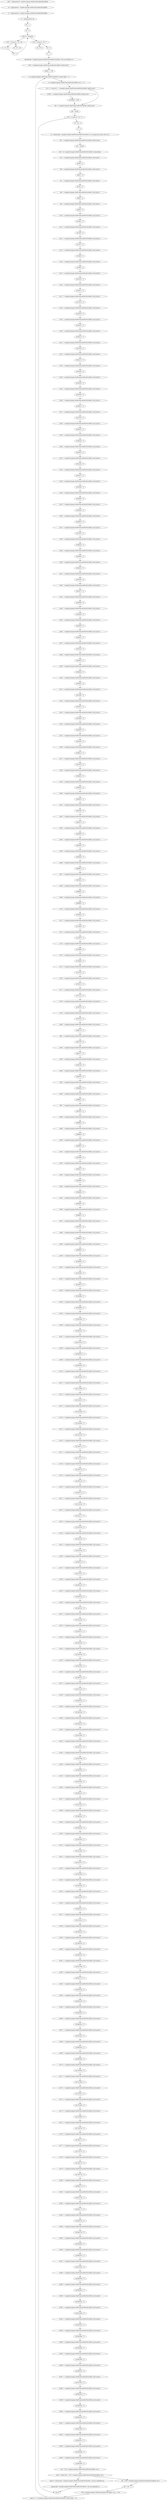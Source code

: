 digraph "unitGraph" {
    "r205 := @parameter0: compiler.loopopts.BadPredicateAfterPartialPeel"
    "r4 := @parameter1: compiler.loopopts.BadPredicateAfterPartialPeel"
    "r1 := @parameter2: compiler.loopopts.BadPredicateAfterPartialPeel"
    "i1 := @parameter3: int"
    "b0 = 1"
    "i6 = 0"
    "goto [?= (branch)]"
    "i6 = i6 + b0"
    "if i6 < 10 goto i6 = i6 + b0"
    "i7 = i6 / 10"
    "i8 = 2"
    "i8 = i8 * 2"
    "if i8 < 4 goto i8 = i8 * 2"
    "i9 = 0"
    "z1 = 1"
    "staticinvoke <compiler.loopopts.BadPredicateAfterPartialPeel: void not_inlined1()>()"
    "$r0 = <compiler.loopopts.BadPredicateAfterPartialPeel: float[] array>"
    "$r0[0] = -1.0F"
    "r1.<compiler.loopopts.BadPredicateAfterPartialPeel: boolean flag> = 0"
    "r1.<compiler.loopopts.BadPredicateAfterPartialPeel: int j> = 0"
    "if z1 == 0 goto $r2 = <compiler.loopopts.BadPredicateAfterPartialPeel: float[] array>"
    "$r206 = <compiler.loopopts.BadPredicateAfterPartialPeel: float[] array>"
    "$r206[i9] = 0.0F"
    "$r2 = <compiler.loopopts.BadPredicateAfterPartialPeel: float[] array>"
    "$f0 = $r2[0]"
    "if i9 < 10 goto i9 = i9 + i7"
    "return"
    "i9 = i9 + i7"
    "z1 = 0"
    "i2 = staticinvoke <compiler.loopopts.BadPredicateAfterPartialPeel: int m_helper(int,int,int)>(i9, i8, i1)"
    "$r3 = <compiler.loopopts.BadPredicateAfterPartialPeel: float[] array>"
    "$f1 = $r3[i2]"
    "$z0 = r4.<compiler.loopopts.BadPredicateAfterPartialPeel: boolean flag>"
    "$r5 = <compiler.loopopts.BadPredicateAfterPartialPeel: int[] array2>"
    "$r5[0] = 0"
    "$r6 = <compiler.loopopts.BadPredicateAfterPartialPeel: int[] array2>"
    "$r6[1] = 0"
    "$r7 = <compiler.loopopts.BadPredicateAfterPartialPeel: int[] array2>"
    "$r7[2] = 0"
    "$r8 = <compiler.loopopts.BadPredicateAfterPartialPeel: int[] array2>"
    "$r8[3] = 0"
    "$r9 = <compiler.loopopts.BadPredicateAfterPartialPeel: int[] array2>"
    "$r9[4] = 0"
    "$r10 = <compiler.loopopts.BadPredicateAfterPartialPeel: int[] array2>"
    "$r10[5] = 0"
    "$r11 = <compiler.loopopts.BadPredicateAfterPartialPeel: int[] array2>"
    "$r11[6] = 0"
    "$r12 = <compiler.loopopts.BadPredicateAfterPartialPeel: int[] array2>"
    "$r12[7] = 0"
    "$r13 = <compiler.loopopts.BadPredicateAfterPartialPeel: int[] array2>"
    "$r13[8] = 0"
    "$r14 = <compiler.loopopts.BadPredicateAfterPartialPeel: int[] array2>"
    "$r14[9] = 0"
    "$r15 = <compiler.loopopts.BadPredicateAfterPartialPeel: int[] array2>"
    "$r15[10] = 0"
    "$r16 = <compiler.loopopts.BadPredicateAfterPartialPeel: int[] array2>"
    "$r16[11] = 0"
    "$r17 = <compiler.loopopts.BadPredicateAfterPartialPeel: int[] array2>"
    "$r17[12] = 0"
    "$r18 = <compiler.loopopts.BadPredicateAfterPartialPeel: int[] array2>"
    "$r18[13] = 0"
    "$r19 = <compiler.loopopts.BadPredicateAfterPartialPeel: int[] array2>"
    "$r19[14] = 0"
    "$r20 = <compiler.loopopts.BadPredicateAfterPartialPeel: int[] array2>"
    "$r20[15] = 0"
    "$r21 = <compiler.loopopts.BadPredicateAfterPartialPeel: int[] array2>"
    "$r21[16] = 0"
    "$r22 = <compiler.loopopts.BadPredicateAfterPartialPeel: int[] array2>"
    "$r22[17] = 0"
    "$r23 = <compiler.loopopts.BadPredicateAfterPartialPeel: int[] array2>"
    "$r23[18] = 0"
    "$r24 = <compiler.loopopts.BadPredicateAfterPartialPeel: int[] array2>"
    "$r24[19] = 0"
    "$r25 = <compiler.loopopts.BadPredicateAfterPartialPeel: int[] array2>"
    "$r25[20] = 0"
    "$r26 = <compiler.loopopts.BadPredicateAfterPartialPeel: int[] array2>"
    "$r26[21] = 0"
    "$r27 = <compiler.loopopts.BadPredicateAfterPartialPeel: int[] array2>"
    "$r27[22] = 0"
    "$r28 = <compiler.loopopts.BadPredicateAfterPartialPeel: int[] array2>"
    "$r28[23] = 0"
    "$r29 = <compiler.loopopts.BadPredicateAfterPartialPeel: int[] array2>"
    "$r29[24] = 0"
    "$r30 = <compiler.loopopts.BadPredicateAfterPartialPeel: int[] array2>"
    "$r30[25] = 0"
    "$r31 = <compiler.loopopts.BadPredicateAfterPartialPeel: int[] array2>"
    "$r31[26] = 0"
    "$r32 = <compiler.loopopts.BadPredicateAfterPartialPeel: int[] array2>"
    "$r32[27] = 0"
    "$r33 = <compiler.loopopts.BadPredicateAfterPartialPeel: int[] array2>"
    "$r33[28] = 0"
    "$r34 = <compiler.loopopts.BadPredicateAfterPartialPeel: int[] array2>"
    "$r34[29] = 0"
    "$r35 = <compiler.loopopts.BadPredicateAfterPartialPeel: int[] array2>"
    "$r35[30] = 0"
    "$r36 = <compiler.loopopts.BadPredicateAfterPartialPeel: int[] array2>"
    "$r36[31] = 0"
    "$r37 = <compiler.loopopts.BadPredicateAfterPartialPeel: int[] array2>"
    "$r37[32] = 0"
    "$r38 = <compiler.loopopts.BadPredicateAfterPartialPeel: int[] array2>"
    "$r38[33] = 0"
    "$r39 = <compiler.loopopts.BadPredicateAfterPartialPeel: int[] array2>"
    "$r39[34] = 0"
    "$r40 = <compiler.loopopts.BadPredicateAfterPartialPeel: int[] array2>"
    "$r40[35] = 0"
    "$r41 = <compiler.loopopts.BadPredicateAfterPartialPeel: int[] array2>"
    "$r41[36] = 0"
    "$r42 = <compiler.loopopts.BadPredicateAfterPartialPeel: int[] array2>"
    "$r42[37] = 0"
    "$r43 = <compiler.loopopts.BadPredicateAfterPartialPeel: int[] array2>"
    "$r43[38] = 0"
    "$r44 = <compiler.loopopts.BadPredicateAfterPartialPeel: int[] array2>"
    "$r44[39] = 0"
    "$r45 = <compiler.loopopts.BadPredicateAfterPartialPeel: int[] array2>"
    "$r45[40] = 0"
    "$r46 = <compiler.loopopts.BadPredicateAfterPartialPeel: int[] array2>"
    "$r46[41] = 0"
    "$r47 = <compiler.loopopts.BadPredicateAfterPartialPeel: int[] array2>"
    "$r47[42] = 0"
    "$r48 = <compiler.loopopts.BadPredicateAfterPartialPeel: int[] array2>"
    "$r48[43] = 0"
    "$r49 = <compiler.loopopts.BadPredicateAfterPartialPeel: int[] array2>"
    "$r49[44] = 0"
    "$r50 = <compiler.loopopts.BadPredicateAfterPartialPeel: int[] array2>"
    "$r50[45] = 0"
    "$r51 = <compiler.loopopts.BadPredicateAfterPartialPeel: int[] array2>"
    "$r51[46] = 0"
    "$r52 = <compiler.loopopts.BadPredicateAfterPartialPeel: int[] array2>"
    "$r52[47] = 0"
    "$r53 = <compiler.loopopts.BadPredicateAfterPartialPeel: int[] array2>"
    "$r53[48] = 0"
    "$r54 = <compiler.loopopts.BadPredicateAfterPartialPeel: int[] array2>"
    "$r54[49] = 0"
    "$r55 = <compiler.loopopts.BadPredicateAfterPartialPeel: int[] array2>"
    "$r55[50] = 0"
    "$r56 = <compiler.loopopts.BadPredicateAfterPartialPeel: int[] array2>"
    "$r56[51] = 0"
    "$r57 = <compiler.loopopts.BadPredicateAfterPartialPeel: int[] array2>"
    "$r57[52] = 0"
    "$r58 = <compiler.loopopts.BadPredicateAfterPartialPeel: int[] array2>"
    "$r58[53] = 0"
    "$r59 = <compiler.loopopts.BadPredicateAfterPartialPeel: int[] array2>"
    "$r59[54] = 0"
    "$r60 = <compiler.loopopts.BadPredicateAfterPartialPeel: int[] array2>"
    "$r60[55] = 0"
    "$r61 = <compiler.loopopts.BadPredicateAfterPartialPeel: int[] array2>"
    "$r61[56] = 0"
    "$r62 = <compiler.loopopts.BadPredicateAfterPartialPeel: int[] array2>"
    "$r62[57] = 0"
    "$r63 = <compiler.loopopts.BadPredicateAfterPartialPeel: int[] array2>"
    "$r63[58] = 0"
    "$r64 = <compiler.loopopts.BadPredicateAfterPartialPeel: int[] array2>"
    "$r64[59] = 0"
    "$r65 = <compiler.loopopts.BadPredicateAfterPartialPeel: int[] array2>"
    "$r65[60] = 0"
    "$r66 = <compiler.loopopts.BadPredicateAfterPartialPeel: int[] array2>"
    "$r66[61] = 0"
    "$r67 = <compiler.loopopts.BadPredicateAfterPartialPeel: int[] array2>"
    "$r67[62] = 0"
    "$r68 = <compiler.loopopts.BadPredicateAfterPartialPeel: int[] array2>"
    "$r68[63] = 0"
    "$r69 = <compiler.loopopts.BadPredicateAfterPartialPeel: int[] array2>"
    "$r69[64] = 0"
    "$r70 = <compiler.loopopts.BadPredicateAfterPartialPeel: int[] array2>"
    "$r70[65] = 0"
    "$r71 = <compiler.loopopts.BadPredicateAfterPartialPeel: int[] array2>"
    "$r71[66] = 0"
    "$r72 = <compiler.loopopts.BadPredicateAfterPartialPeel: int[] array2>"
    "$r72[67] = 0"
    "$r73 = <compiler.loopopts.BadPredicateAfterPartialPeel: int[] array2>"
    "$r73[68] = 0"
    "$r74 = <compiler.loopopts.BadPredicateAfterPartialPeel: int[] array2>"
    "$r74[69] = 0"
    "$r75 = <compiler.loopopts.BadPredicateAfterPartialPeel: int[] array2>"
    "$r75[70] = 0"
    "$r76 = <compiler.loopopts.BadPredicateAfterPartialPeel: int[] array2>"
    "$r76[71] = 0"
    "$r77 = <compiler.loopopts.BadPredicateAfterPartialPeel: int[] array2>"
    "$r77[72] = 0"
    "$r78 = <compiler.loopopts.BadPredicateAfterPartialPeel: int[] array2>"
    "$r78[73] = 0"
    "$r79 = <compiler.loopopts.BadPredicateAfterPartialPeel: int[] array2>"
    "$r79[74] = 0"
    "$r80 = <compiler.loopopts.BadPredicateAfterPartialPeel: int[] array2>"
    "$r80[75] = 0"
    "$r81 = <compiler.loopopts.BadPredicateAfterPartialPeel: int[] array2>"
    "$r81[76] = 0"
    "$r82 = <compiler.loopopts.BadPredicateAfterPartialPeel: int[] array2>"
    "$r82[77] = 0"
    "$r83 = <compiler.loopopts.BadPredicateAfterPartialPeel: int[] array2>"
    "$r83[78] = 0"
    "$r84 = <compiler.loopopts.BadPredicateAfterPartialPeel: int[] array2>"
    "$r84[79] = 0"
    "$r85 = <compiler.loopopts.BadPredicateAfterPartialPeel: int[] array2>"
    "$r85[80] = 0"
    "$r86 = <compiler.loopopts.BadPredicateAfterPartialPeel: int[] array2>"
    "$r86[81] = 0"
    "$r87 = <compiler.loopopts.BadPredicateAfterPartialPeel: int[] array2>"
    "$r87[82] = 0"
    "$r88 = <compiler.loopopts.BadPredicateAfterPartialPeel: int[] array2>"
    "$r88[83] = 0"
    "$r89 = <compiler.loopopts.BadPredicateAfterPartialPeel: int[] array2>"
    "$r89[84] = 0"
    "$r90 = <compiler.loopopts.BadPredicateAfterPartialPeel: int[] array2>"
    "$r90[85] = 0"
    "$r91 = <compiler.loopopts.BadPredicateAfterPartialPeel: int[] array2>"
    "$r91[86] = 0"
    "$r92 = <compiler.loopopts.BadPredicateAfterPartialPeel: int[] array2>"
    "$r92[87] = 0"
    "$r93 = <compiler.loopopts.BadPredicateAfterPartialPeel: int[] array2>"
    "$r93[88] = 0"
    "$r94 = <compiler.loopopts.BadPredicateAfterPartialPeel: int[] array2>"
    "$r94[89] = 0"
    "$r95 = <compiler.loopopts.BadPredicateAfterPartialPeel: int[] array2>"
    "$r95[90] = 0"
    "$r96 = <compiler.loopopts.BadPredicateAfterPartialPeel: int[] array2>"
    "$r96[91] = 0"
    "$r97 = <compiler.loopopts.BadPredicateAfterPartialPeel: int[] array2>"
    "$r97[92] = 0"
    "$r98 = <compiler.loopopts.BadPredicateAfterPartialPeel: int[] array2>"
    "$r98[93] = 0"
    "$r99 = <compiler.loopopts.BadPredicateAfterPartialPeel: int[] array2>"
    "$r99[94] = 0"
    "$r100 = <compiler.loopopts.BadPredicateAfterPartialPeel: int[] array2>"
    "$r100[95] = 0"
    "$r101 = <compiler.loopopts.BadPredicateAfterPartialPeel: int[] array2>"
    "$r101[96] = 0"
    "$r102 = <compiler.loopopts.BadPredicateAfterPartialPeel: int[] array2>"
    "$r102[97] = 0"
    "$r103 = <compiler.loopopts.BadPredicateAfterPartialPeel: int[] array2>"
    "$r103[98] = 0"
    "$r104 = <compiler.loopopts.BadPredicateAfterPartialPeel: int[] array2>"
    "$r104[99] = 0"
    "$r105 = <compiler.loopopts.BadPredicateAfterPartialPeel: int[] array2>"
    "$r105[100] = 0"
    "$r106 = <compiler.loopopts.BadPredicateAfterPartialPeel: int[] array2>"
    "$r106[101] = 0"
    "$r107 = <compiler.loopopts.BadPredicateAfterPartialPeel: int[] array2>"
    "$r107[102] = 0"
    "$r108 = <compiler.loopopts.BadPredicateAfterPartialPeel: int[] array2>"
    "$r108[103] = 0"
    "$r109 = <compiler.loopopts.BadPredicateAfterPartialPeel: int[] array2>"
    "$r109[104] = 0"
    "$r110 = <compiler.loopopts.BadPredicateAfterPartialPeel: int[] array2>"
    "$r110[105] = 0"
    "$r111 = <compiler.loopopts.BadPredicateAfterPartialPeel: int[] array2>"
    "$r111[106] = 0"
    "$r112 = <compiler.loopopts.BadPredicateAfterPartialPeel: int[] array2>"
    "$r112[107] = 0"
    "$r113 = <compiler.loopopts.BadPredicateAfterPartialPeel: int[] array2>"
    "$r113[108] = 0"
    "$r114 = <compiler.loopopts.BadPredicateAfterPartialPeel: int[] array2>"
    "$r114[109] = 0"
    "$r115 = <compiler.loopopts.BadPredicateAfterPartialPeel: int[] array2>"
    "$r115[110] = 0"
    "$r116 = <compiler.loopopts.BadPredicateAfterPartialPeel: int[] array2>"
    "$r116[111] = 0"
    "$r117 = <compiler.loopopts.BadPredicateAfterPartialPeel: int[] array2>"
    "$r117[112] = 0"
    "$r118 = <compiler.loopopts.BadPredicateAfterPartialPeel: int[] array2>"
    "$r118[113] = 0"
    "$r119 = <compiler.loopopts.BadPredicateAfterPartialPeel: int[] array2>"
    "$r119[114] = 0"
    "$r120 = <compiler.loopopts.BadPredicateAfterPartialPeel: int[] array2>"
    "$r120[115] = 0"
    "$r121 = <compiler.loopopts.BadPredicateAfterPartialPeel: int[] array2>"
    "$r121[116] = 0"
    "$r122 = <compiler.loopopts.BadPredicateAfterPartialPeel: int[] array2>"
    "$r122[117] = 0"
    "$r123 = <compiler.loopopts.BadPredicateAfterPartialPeel: int[] array2>"
    "$r123[118] = 0"
    "$r124 = <compiler.loopopts.BadPredicateAfterPartialPeel: int[] array2>"
    "$r124[119] = 0"
    "$r125 = <compiler.loopopts.BadPredicateAfterPartialPeel: int[] array2>"
    "$r125[120] = 0"
    "$r126 = <compiler.loopopts.BadPredicateAfterPartialPeel: int[] array2>"
    "$r126[121] = 0"
    "$r127 = <compiler.loopopts.BadPredicateAfterPartialPeel: int[] array2>"
    "$r127[122] = 0"
    "$r128 = <compiler.loopopts.BadPredicateAfterPartialPeel: int[] array2>"
    "$r128[123] = 0"
    "$r129 = <compiler.loopopts.BadPredicateAfterPartialPeel: int[] array2>"
    "$r129[124] = 0"
    "$r130 = <compiler.loopopts.BadPredicateAfterPartialPeel: int[] array2>"
    "$r130[125] = 0"
    "$r131 = <compiler.loopopts.BadPredicateAfterPartialPeel: int[] array2>"
    "$r131[126] = 0"
    "$r132 = <compiler.loopopts.BadPredicateAfterPartialPeel: int[] array2>"
    "$r132[127] = 0"
    "$r133 = <compiler.loopopts.BadPredicateAfterPartialPeel: int[] array2>"
    "$r133[128] = 0"
    "$r134 = <compiler.loopopts.BadPredicateAfterPartialPeel: int[] array2>"
    "$r134[129] = 0"
    "$r135 = <compiler.loopopts.BadPredicateAfterPartialPeel: int[] array2>"
    "$r135[130] = 0"
    "$r136 = <compiler.loopopts.BadPredicateAfterPartialPeel: int[] array2>"
    "$r136[131] = 0"
    "$r137 = <compiler.loopopts.BadPredicateAfterPartialPeel: int[] array2>"
    "$r137[132] = 0"
    "$r138 = <compiler.loopopts.BadPredicateAfterPartialPeel: int[] array2>"
    "$r138[133] = 0"
    "$r139 = <compiler.loopopts.BadPredicateAfterPartialPeel: int[] array2>"
    "$r139[134] = 0"
    "$r140 = <compiler.loopopts.BadPredicateAfterPartialPeel: int[] array2>"
    "$r140[135] = 0"
    "$r141 = <compiler.loopopts.BadPredicateAfterPartialPeel: int[] array2>"
    "$r141[136] = 0"
    "$r142 = <compiler.loopopts.BadPredicateAfterPartialPeel: int[] array2>"
    "$r142[137] = 0"
    "$r143 = <compiler.loopopts.BadPredicateAfterPartialPeel: int[] array2>"
    "$r143[138] = 0"
    "$r144 = <compiler.loopopts.BadPredicateAfterPartialPeel: int[] array2>"
    "$r144[139] = 0"
    "$r145 = <compiler.loopopts.BadPredicateAfterPartialPeel: int[] array2>"
    "$r145[140] = 0"
    "$r146 = <compiler.loopopts.BadPredicateAfterPartialPeel: int[] array2>"
    "$r146[141] = 0"
    "$r147 = <compiler.loopopts.BadPredicateAfterPartialPeel: int[] array2>"
    "$r147[142] = 0"
    "$r148 = <compiler.loopopts.BadPredicateAfterPartialPeel: int[] array2>"
    "$r148[143] = 0"
    "$r149 = <compiler.loopopts.BadPredicateAfterPartialPeel: int[] array2>"
    "$r149[144] = 0"
    "$r150 = <compiler.loopopts.BadPredicateAfterPartialPeel: int[] array2>"
    "$r150[145] = 0"
    "$r151 = <compiler.loopopts.BadPredicateAfterPartialPeel: int[] array2>"
    "$r151[146] = 0"
    "$r152 = <compiler.loopopts.BadPredicateAfterPartialPeel: int[] array2>"
    "$r152[147] = 0"
    "$r153 = <compiler.loopopts.BadPredicateAfterPartialPeel: int[] array2>"
    "$r153[148] = 0"
    "$r154 = <compiler.loopopts.BadPredicateAfterPartialPeel: int[] array2>"
    "$r154[149] = 0"
    "$r155 = <compiler.loopopts.BadPredicateAfterPartialPeel: int[] array2>"
    "$r155[150] = 0"
    "$r156 = <compiler.loopopts.BadPredicateAfterPartialPeel: int[] array2>"
    "$r156[151] = 0"
    "$r157 = <compiler.loopopts.BadPredicateAfterPartialPeel: int[] array2>"
    "$r157[152] = 0"
    "$r158 = <compiler.loopopts.BadPredicateAfterPartialPeel: int[] array2>"
    "$r158[153] = 0"
    "$r159 = <compiler.loopopts.BadPredicateAfterPartialPeel: int[] array2>"
    "$r159[154] = 0"
    "$r160 = <compiler.loopopts.BadPredicateAfterPartialPeel: int[] array2>"
    "$r160[155] = 0"
    "$r161 = <compiler.loopopts.BadPredicateAfterPartialPeel: int[] array2>"
    "$r161[156] = 0"
    "$r162 = <compiler.loopopts.BadPredicateAfterPartialPeel: int[] array2>"
    "$r162[157] = 0"
    "$r163 = <compiler.loopopts.BadPredicateAfterPartialPeel: int[] array2>"
    "$r163[158] = 0"
    "$r164 = <compiler.loopopts.BadPredicateAfterPartialPeel: int[] array2>"
    "$r164[159] = 0"
    "$r165 = <compiler.loopopts.BadPredicateAfterPartialPeel: int[] array2>"
    "$r165[160] = 0"
    "$r166 = <compiler.loopopts.BadPredicateAfterPartialPeel: int[] array2>"
    "$r166[161] = 0"
    "$r167 = <compiler.loopopts.BadPredicateAfterPartialPeel: int[] array2>"
    "$r167[162] = 0"
    "$r168 = <compiler.loopopts.BadPredicateAfterPartialPeel: int[] array2>"
    "$r168[163] = 0"
    "$r169 = <compiler.loopopts.BadPredicateAfterPartialPeel: int[] array2>"
    "$r169[164] = 0"
    "$r170 = <compiler.loopopts.BadPredicateAfterPartialPeel: int[] array2>"
    "$r170[165] = 0"
    "$r171 = <compiler.loopopts.BadPredicateAfterPartialPeel: int[] array2>"
    "$r171[166] = 0"
    "$r172 = <compiler.loopopts.BadPredicateAfterPartialPeel: int[] array2>"
    "$r172[167] = 0"
    "$r173 = <compiler.loopopts.BadPredicateAfterPartialPeel: int[] array2>"
    "$r173[168] = 0"
    "$r174 = <compiler.loopopts.BadPredicateAfterPartialPeel: int[] array2>"
    "$r174[169] = 0"
    "$r175 = <compiler.loopopts.BadPredicateAfterPartialPeel: int[] array2>"
    "$r175[170] = 0"
    "$r176 = <compiler.loopopts.BadPredicateAfterPartialPeel: int[] array2>"
    "$r176[171] = 0"
    "$r177 = <compiler.loopopts.BadPredicateAfterPartialPeel: int[] array2>"
    "$r177[172] = 0"
    "$r178 = <compiler.loopopts.BadPredicateAfterPartialPeel: int[] array2>"
    "$r178[173] = 0"
    "$r179 = <compiler.loopopts.BadPredicateAfterPartialPeel: int[] array2>"
    "$r179[174] = 0"
    "$r180 = <compiler.loopopts.BadPredicateAfterPartialPeel: int[] array2>"
    "$r180[175] = 0"
    "$r181 = <compiler.loopopts.BadPredicateAfterPartialPeel: int[] array2>"
    "$r181[176] = 0"
    "$r182 = <compiler.loopopts.BadPredicateAfterPartialPeel: int[] array2>"
    "$r182[177] = 0"
    "$r183 = <compiler.loopopts.BadPredicateAfterPartialPeel: int[] array2>"
    "$r183[178] = 0"
    "$r184 = <compiler.loopopts.BadPredicateAfterPartialPeel: int[] array2>"
    "$r184[179] = 0"
    "$r185 = <compiler.loopopts.BadPredicateAfterPartialPeel: int[] array2>"
    "$r185[180] = 0"
    "$r186 = <compiler.loopopts.BadPredicateAfterPartialPeel: int[] array2>"
    "$r186[181] = 0"
    "$r187 = <compiler.loopopts.BadPredicateAfterPartialPeel: int[] array2>"
    "$r187[182] = 0"
    "$r188 = <compiler.loopopts.BadPredicateAfterPartialPeel: int[] array2>"
    "$r188[183] = 0"
    "$r189 = <compiler.loopopts.BadPredicateAfterPartialPeel: int[] array2>"
    "$r189[184] = 0"
    "$r190 = <compiler.loopopts.BadPredicateAfterPartialPeel: int[] array2>"
    "$r190[185] = 0"
    "$r191 = <compiler.loopopts.BadPredicateAfterPartialPeel: int[] array2>"
    "$r191[186] = 0"
    "$r192 = <compiler.loopopts.BadPredicateAfterPartialPeel: int[] array2>"
    "$r192[187] = 0"
    "$r193 = <compiler.loopopts.BadPredicateAfterPartialPeel: int[] array2>"
    "$r193[188] = 0"
    "$r194 = <compiler.loopopts.BadPredicateAfterPartialPeel: int[] array2>"
    "$r194[189] = 0"
    "$r195 = <compiler.loopopts.BadPredicateAfterPartialPeel: int[] array2>"
    "$r195[190] = 0"
    "$r196 = <compiler.loopopts.BadPredicateAfterPartialPeel: int[] array2>"
    "$r196[191] = 0"
    "$r197 = <compiler.loopopts.BadPredicateAfterPartialPeel: int[] array2>"
    "$r197[192] = 0"
    "$r198 = <compiler.loopopts.BadPredicateAfterPartialPeel: int[] array2>"
    "$r198[193] = 0"
    "$r199 = <compiler.loopopts.BadPredicateAfterPartialPeel: int[] array2>"
    "$r199[194] = 0"
    "$r200 = <compiler.loopopts.BadPredicateAfterPartialPeel: int[] array2>"
    "$r200[195] = 0"
    "$r201 = <compiler.loopopts.BadPredicateAfterPartialPeel: int[] array2>"
    "$r201[196] = 0"
    "$r202 = <compiler.loopopts.BadPredicateAfterPartialPeel: int[] array2>"
    "$r202[197] = 0"
    "$r203 = <compiler.loopopts.BadPredicateAfterPartialPeel: int[] array2>"
    "$r203[198] = 0"
    "$r204 = <compiler.loopopts.BadPredicateAfterPartialPeel: int[] array2>"
    "$r204[199] = 0"
    "$i3 = r205.<compiler.loopopts.BadPredicateAfterPartialPeel: int j>"
    "if $i3 < 20 goto $i4 = r205.<compiler.loopopts.BadPredicateAfterPartialPeel: int j>"
    "goto [?= staticinvoke <compiler.loopopts.BadPredicateAfterPartialPeel: void not_inlined4()>()]"
    "$i4 = r205.<compiler.loopopts.BadPredicateAfterPartialPeel: int j>"
    "$i5 = $i4 + 1"
    "r205.<compiler.loopopts.BadPredicateAfterPartialPeel: int j> = $i5"
    "goto [?= r1.<compiler.loopopts.BadPredicateAfterPartialPeel: boolean flag> = 0]"
    "staticinvoke <compiler.loopopts.BadPredicateAfterPartialPeel: void not_inlined4()>()"
    "r205 := @parameter0: compiler.loopopts.BadPredicateAfterPartialPeel"->"r4 := @parameter1: compiler.loopopts.BadPredicateAfterPartialPeel";
    "r4 := @parameter1: compiler.loopopts.BadPredicateAfterPartialPeel"->"r1 := @parameter2: compiler.loopopts.BadPredicateAfterPartialPeel";
    "r1 := @parameter2: compiler.loopopts.BadPredicateAfterPartialPeel"->"i1 := @parameter3: int";
    "i1 := @parameter3: int"->"b0 = 1";
    "b0 = 1"->"i6 = 0";
    "i6 = 0"->"goto [?= (branch)]";
    "goto [?= (branch)]"->"if i6 < 10 goto i6 = i6 + b0";
    "i6 = i6 + b0"->"if i6 < 10 goto i6 = i6 + b0";
    "if i6 < 10 goto i6 = i6 + b0"->"i7 = i6 / 10";
    "if i6 < 10 goto i6 = i6 + b0"->"i6 = i6 + b0";
    "i7 = i6 / 10"->"i8 = 2";
    "i8 = 2"->"goto [?= (branch)]";
    "goto [?= (branch)]"->"if i8 < 4 goto i8 = i8 * 2";
    "i8 = i8 * 2"->"if i8 < 4 goto i8 = i8 * 2";
    "if i8 < 4 goto i8 = i8 * 2"->"i9 = 0";
    "if i8 < 4 goto i8 = i8 * 2"->"i8 = i8 * 2";
    "i9 = 0"->"z1 = 1";
    "z1 = 1"->"staticinvoke <compiler.loopopts.BadPredicateAfterPartialPeel: void not_inlined1()>()";
    "staticinvoke <compiler.loopopts.BadPredicateAfterPartialPeel: void not_inlined1()>()"->"$r0 = <compiler.loopopts.BadPredicateAfterPartialPeel: float[] array>";
    "$r0 = <compiler.loopopts.BadPredicateAfterPartialPeel: float[] array>"->"$r0[0] = -1.0F";
    "$r0[0] = -1.0F"->"r1.<compiler.loopopts.BadPredicateAfterPartialPeel: boolean flag> = 0";
    "r1.<compiler.loopopts.BadPredicateAfterPartialPeel: boolean flag> = 0"->"r1.<compiler.loopopts.BadPredicateAfterPartialPeel: int j> = 0";
    "r1.<compiler.loopopts.BadPredicateAfterPartialPeel: int j> = 0"->"if z1 == 0 goto $r2 = <compiler.loopopts.BadPredicateAfterPartialPeel: float[] array>";
    "if z1 == 0 goto $r2 = <compiler.loopopts.BadPredicateAfterPartialPeel: float[] array>"->"$r206 = <compiler.loopopts.BadPredicateAfterPartialPeel: float[] array>";
    "if z1 == 0 goto $r2 = <compiler.loopopts.BadPredicateAfterPartialPeel: float[] array>"->"$r2 = <compiler.loopopts.BadPredicateAfterPartialPeel: float[] array>";
    "$r206 = <compiler.loopopts.BadPredicateAfterPartialPeel: float[] array>"->"$r206[i9] = 0.0F";
    "$r206[i9] = 0.0F"->"$r2 = <compiler.loopopts.BadPredicateAfterPartialPeel: float[] array>";
    "$r2 = <compiler.loopopts.BadPredicateAfterPartialPeel: float[] array>"->"$f0 = $r2[0]";
    "$f0 = $r2[0]"->"if i9 < 10 goto i9 = i9 + i7";
    "if i9 < 10 goto i9 = i9 + i7"->"return";
    "if i9 < 10 goto i9 = i9 + i7"->"i9 = i9 + i7";
    "i9 = i9 + i7"->"z1 = 0";
    "z1 = 0"->"i2 = staticinvoke <compiler.loopopts.BadPredicateAfterPartialPeel: int m_helper(int,int,int)>(i9, i8, i1)";
    "i2 = staticinvoke <compiler.loopopts.BadPredicateAfterPartialPeel: int m_helper(int,int,int)>(i9, i8, i1)"->"$r3 = <compiler.loopopts.BadPredicateAfterPartialPeel: float[] array>";
    "$r3 = <compiler.loopopts.BadPredicateAfterPartialPeel: float[] array>"->"$f1 = $r3[i2]";
    "$f1 = $r3[i2]"->"$z0 = r4.<compiler.loopopts.BadPredicateAfterPartialPeel: boolean flag>";
    "$z0 = r4.<compiler.loopopts.BadPredicateAfterPartialPeel: boolean flag>"->"$r5 = <compiler.loopopts.BadPredicateAfterPartialPeel: int[] array2>";
    "$r5 = <compiler.loopopts.BadPredicateAfterPartialPeel: int[] array2>"->"$r5[0] = 0";
    "$r5[0] = 0"->"$r6 = <compiler.loopopts.BadPredicateAfterPartialPeel: int[] array2>";
    "$r6 = <compiler.loopopts.BadPredicateAfterPartialPeel: int[] array2>"->"$r6[1] = 0";
    "$r6[1] = 0"->"$r7 = <compiler.loopopts.BadPredicateAfterPartialPeel: int[] array2>";
    "$r7 = <compiler.loopopts.BadPredicateAfterPartialPeel: int[] array2>"->"$r7[2] = 0";
    "$r7[2] = 0"->"$r8 = <compiler.loopopts.BadPredicateAfterPartialPeel: int[] array2>";
    "$r8 = <compiler.loopopts.BadPredicateAfterPartialPeel: int[] array2>"->"$r8[3] = 0";
    "$r8[3] = 0"->"$r9 = <compiler.loopopts.BadPredicateAfterPartialPeel: int[] array2>";
    "$r9 = <compiler.loopopts.BadPredicateAfterPartialPeel: int[] array2>"->"$r9[4] = 0";
    "$r9[4] = 0"->"$r10 = <compiler.loopopts.BadPredicateAfterPartialPeel: int[] array2>";
    "$r10 = <compiler.loopopts.BadPredicateAfterPartialPeel: int[] array2>"->"$r10[5] = 0";
    "$r10[5] = 0"->"$r11 = <compiler.loopopts.BadPredicateAfterPartialPeel: int[] array2>";
    "$r11 = <compiler.loopopts.BadPredicateAfterPartialPeel: int[] array2>"->"$r11[6] = 0";
    "$r11[6] = 0"->"$r12 = <compiler.loopopts.BadPredicateAfterPartialPeel: int[] array2>";
    "$r12 = <compiler.loopopts.BadPredicateAfterPartialPeel: int[] array2>"->"$r12[7] = 0";
    "$r12[7] = 0"->"$r13 = <compiler.loopopts.BadPredicateAfterPartialPeel: int[] array2>";
    "$r13 = <compiler.loopopts.BadPredicateAfterPartialPeel: int[] array2>"->"$r13[8] = 0";
    "$r13[8] = 0"->"$r14 = <compiler.loopopts.BadPredicateAfterPartialPeel: int[] array2>";
    "$r14 = <compiler.loopopts.BadPredicateAfterPartialPeel: int[] array2>"->"$r14[9] = 0";
    "$r14[9] = 0"->"$r15 = <compiler.loopopts.BadPredicateAfterPartialPeel: int[] array2>";
    "$r15 = <compiler.loopopts.BadPredicateAfterPartialPeel: int[] array2>"->"$r15[10] = 0";
    "$r15[10] = 0"->"$r16 = <compiler.loopopts.BadPredicateAfterPartialPeel: int[] array2>";
    "$r16 = <compiler.loopopts.BadPredicateAfterPartialPeel: int[] array2>"->"$r16[11] = 0";
    "$r16[11] = 0"->"$r17 = <compiler.loopopts.BadPredicateAfterPartialPeel: int[] array2>";
    "$r17 = <compiler.loopopts.BadPredicateAfterPartialPeel: int[] array2>"->"$r17[12] = 0";
    "$r17[12] = 0"->"$r18 = <compiler.loopopts.BadPredicateAfterPartialPeel: int[] array2>";
    "$r18 = <compiler.loopopts.BadPredicateAfterPartialPeel: int[] array2>"->"$r18[13] = 0";
    "$r18[13] = 0"->"$r19 = <compiler.loopopts.BadPredicateAfterPartialPeel: int[] array2>";
    "$r19 = <compiler.loopopts.BadPredicateAfterPartialPeel: int[] array2>"->"$r19[14] = 0";
    "$r19[14] = 0"->"$r20 = <compiler.loopopts.BadPredicateAfterPartialPeel: int[] array2>";
    "$r20 = <compiler.loopopts.BadPredicateAfterPartialPeel: int[] array2>"->"$r20[15] = 0";
    "$r20[15] = 0"->"$r21 = <compiler.loopopts.BadPredicateAfterPartialPeel: int[] array2>";
    "$r21 = <compiler.loopopts.BadPredicateAfterPartialPeel: int[] array2>"->"$r21[16] = 0";
    "$r21[16] = 0"->"$r22 = <compiler.loopopts.BadPredicateAfterPartialPeel: int[] array2>";
    "$r22 = <compiler.loopopts.BadPredicateAfterPartialPeel: int[] array2>"->"$r22[17] = 0";
    "$r22[17] = 0"->"$r23 = <compiler.loopopts.BadPredicateAfterPartialPeel: int[] array2>";
    "$r23 = <compiler.loopopts.BadPredicateAfterPartialPeel: int[] array2>"->"$r23[18] = 0";
    "$r23[18] = 0"->"$r24 = <compiler.loopopts.BadPredicateAfterPartialPeel: int[] array2>";
    "$r24 = <compiler.loopopts.BadPredicateAfterPartialPeel: int[] array2>"->"$r24[19] = 0";
    "$r24[19] = 0"->"$r25 = <compiler.loopopts.BadPredicateAfterPartialPeel: int[] array2>";
    "$r25 = <compiler.loopopts.BadPredicateAfterPartialPeel: int[] array2>"->"$r25[20] = 0";
    "$r25[20] = 0"->"$r26 = <compiler.loopopts.BadPredicateAfterPartialPeel: int[] array2>";
    "$r26 = <compiler.loopopts.BadPredicateAfterPartialPeel: int[] array2>"->"$r26[21] = 0";
    "$r26[21] = 0"->"$r27 = <compiler.loopopts.BadPredicateAfterPartialPeel: int[] array2>";
    "$r27 = <compiler.loopopts.BadPredicateAfterPartialPeel: int[] array2>"->"$r27[22] = 0";
    "$r27[22] = 0"->"$r28 = <compiler.loopopts.BadPredicateAfterPartialPeel: int[] array2>";
    "$r28 = <compiler.loopopts.BadPredicateAfterPartialPeel: int[] array2>"->"$r28[23] = 0";
    "$r28[23] = 0"->"$r29 = <compiler.loopopts.BadPredicateAfterPartialPeel: int[] array2>";
    "$r29 = <compiler.loopopts.BadPredicateAfterPartialPeel: int[] array2>"->"$r29[24] = 0";
    "$r29[24] = 0"->"$r30 = <compiler.loopopts.BadPredicateAfterPartialPeel: int[] array2>";
    "$r30 = <compiler.loopopts.BadPredicateAfterPartialPeel: int[] array2>"->"$r30[25] = 0";
    "$r30[25] = 0"->"$r31 = <compiler.loopopts.BadPredicateAfterPartialPeel: int[] array2>";
    "$r31 = <compiler.loopopts.BadPredicateAfterPartialPeel: int[] array2>"->"$r31[26] = 0";
    "$r31[26] = 0"->"$r32 = <compiler.loopopts.BadPredicateAfterPartialPeel: int[] array2>";
    "$r32 = <compiler.loopopts.BadPredicateAfterPartialPeel: int[] array2>"->"$r32[27] = 0";
    "$r32[27] = 0"->"$r33 = <compiler.loopopts.BadPredicateAfterPartialPeel: int[] array2>";
    "$r33 = <compiler.loopopts.BadPredicateAfterPartialPeel: int[] array2>"->"$r33[28] = 0";
    "$r33[28] = 0"->"$r34 = <compiler.loopopts.BadPredicateAfterPartialPeel: int[] array2>";
    "$r34 = <compiler.loopopts.BadPredicateAfterPartialPeel: int[] array2>"->"$r34[29] = 0";
    "$r34[29] = 0"->"$r35 = <compiler.loopopts.BadPredicateAfterPartialPeel: int[] array2>";
    "$r35 = <compiler.loopopts.BadPredicateAfterPartialPeel: int[] array2>"->"$r35[30] = 0";
    "$r35[30] = 0"->"$r36 = <compiler.loopopts.BadPredicateAfterPartialPeel: int[] array2>";
    "$r36 = <compiler.loopopts.BadPredicateAfterPartialPeel: int[] array2>"->"$r36[31] = 0";
    "$r36[31] = 0"->"$r37 = <compiler.loopopts.BadPredicateAfterPartialPeel: int[] array2>";
    "$r37 = <compiler.loopopts.BadPredicateAfterPartialPeel: int[] array2>"->"$r37[32] = 0";
    "$r37[32] = 0"->"$r38 = <compiler.loopopts.BadPredicateAfterPartialPeel: int[] array2>";
    "$r38 = <compiler.loopopts.BadPredicateAfterPartialPeel: int[] array2>"->"$r38[33] = 0";
    "$r38[33] = 0"->"$r39 = <compiler.loopopts.BadPredicateAfterPartialPeel: int[] array2>";
    "$r39 = <compiler.loopopts.BadPredicateAfterPartialPeel: int[] array2>"->"$r39[34] = 0";
    "$r39[34] = 0"->"$r40 = <compiler.loopopts.BadPredicateAfterPartialPeel: int[] array2>";
    "$r40 = <compiler.loopopts.BadPredicateAfterPartialPeel: int[] array2>"->"$r40[35] = 0";
    "$r40[35] = 0"->"$r41 = <compiler.loopopts.BadPredicateAfterPartialPeel: int[] array2>";
    "$r41 = <compiler.loopopts.BadPredicateAfterPartialPeel: int[] array2>"->"$r41[36] = 0";
    "$r41[36] = 0"->"$r42 = <compiler.loopopts.BadPredicateAfterPartialPeel: int[] array2>";
    "$r42 = <compiler.loopopts.BadPredicateAfterPartialPeel: int[] array2>"->"$r42[37] = 0";
    "$r42[37] = 0"->"$r43 = <compiler.loopopts.BadPredicateAfterPartialPeel: int[] array2>";
    "$r43 = <compiler.loopopts.BadPredicateAfterPartialPeel: int[] array2>"->"$r43[38] = 0";
    "$r43[38] = 0"->"$r44 = <compiler.loopopts.BadPredicateAfterPartialPeel: int[] array2>";
    "$r44 = <compiler.loopopts.BadPredicateAfterPartialPeel: int[] array2>"->"$r44[39] = 0";
    "$r44[39] = 0"->"$r45 = <compiler.loopopts.BadPredicateAfterPartialPeel: int[] array2>";
    "$r45 = <compiler.loopopts.BadPredicateAfterPartialPeel: int[] array2>"->"$r45[40] = 0";
    "$r45[40] = 0"->"$r46 = <compiler.loopopts.BadPredicateAfterPartialPeel: int[] array2>";
    "$r46 = <compiler.loopopts.BadPredicateAfterPartialPeel: int[] array2>"->"$r46[41] = 0";
    "$r46[41] = 0"->"$r47 = <compiler.loopopts.BadPredicateAfterPartialPeel: int[] array2>";
    "$r47 = <compiler.loopopts.BadPredicateAfterPartialPeel: int[] array2>"->"$r47[42] = 0";
    "$r47[42] = 0"->"$r48 = <compiler.loopopts.BadPredicateAfterPartialPeel: int[] array2>";
    "$r48 = <compiler.loopopts.BadPredicateAfterPartialPeel: int[] array2>"->"$r48[43] = 0";
    "$r48[43] = 0"->"$r49 = <compiler.loopopts.BadPredicateAfterPartialPeel: int[] array2>";
    "$r49 = <compiler.loopopts.BadPredicateAfterPartialPeel: int[] array2>"->"$r49[44] = 0";
    "$r49[44] = 0"->"$r50 = <compiler.loopopts.BadPredicateAfterPartialPeel: int[] array2>";
    "$r50 = <compiler.loopopts.BadPredicateAfterPartialPeel: int[] array2>"->"$r50[45] = 0";
    "$r50[45] = 0"->"$r51 = <compiler.loopopts.BadPredicateAfterPartialPeel: int[] array2>";
    "$r51 = <compiler.loopopts.BadPredicateAfterPartialPeel: int[] array2>"->"$r51[46] = 0";
    "$r51[46] = 0"->"$r52 = <compiler.loopopts.BadPredicateAfterPartialPeel: int[] array2>";
    "$r52 = <compiler.loopopts.BadPredicateAfterPartialPeel: int[] array2>"->"$r52[47] = 0";
    "$r52[47] = 0"->"$r53 = <compiler.loopopts.BadPredicateAfterPartialPeel: int[] array2>";
    "$r53 = <compiler.loopopts.BadPredicateAfterPartialPeel: int[] array2>"->"$r53[48] = 0";
    "$r53[48] = 0"->"$r54 = <compiler.loopopts.BadPredicateAfterPartialPeel: int[] array2>";
    "$r54 = <compiler.loopopts.BadPredicateAfterPartialPeel: int[] array2>"->"$r54[49] = 0";
    "$r54[49] = 0"->"$r55 = <compiler.loopopts.BadPredicateAfterPartialPeel: int[] array2>";
    "$r55 = <compiler.loopopts.BadPredicateAfterPartialPeel: int[] array2>"->"$r55[50] = 0";
    "$r55[50] = 0"->"$r56 = <compiler.loopopts.BadPredicateAfterPartialPeel: int[] array2>";
    "$r56 = <compiler.loopopts.BadPredicateAfterPartialPeel: int[] array2>"->"$r56[51] = 0";
    "$r56[51] = 0"->"$r57 = <compiler.loopopts.BadPredicateAfterPartialPeel: int[] array2>";
    "$r57 = <compiler.loopopts.BadPredicateAfterPartialPeel: int[] array2>"->"$r57[52] = 0";
    "$r57[52] = 0"->"$r58 = <compiler.loopopts.BadPredicateAfterPartialPeel: int[] array2>";
    "$r58 = <compiler.loopopts.BadPredicateAfterPartialPeel: int[] array2>"->"$r58[53] = 0";
    "$r58[53] = 0"->"$r59 = <compiler.loopopts.BadPredicateAfterPartialPeel: int[] array2>";
    "$r59 = <compiler.loopopts.BadPredicateAfterPartialPeel: int[] array2>"->"$r59[54] = 0";
    "$r59[54] = 0"->"$r60 = <compiler.loopopts.BadPredicateAfterPartialPeel: int[] array2>";
    "$r60 = <compiler.loopopts.BadPredicateAfterPartialPeel: int[] array2>"->"$r60[55] = 0";
    "$r60[55] = 0"->"$r61 = <compiler.loopopts.BadPredicateAfterPartialPeel: int[] array2>";
    "$r61 = <compiler.loopopts.BadPredicateAfterPartialPeel: int[] array2>"->"$r61[56] = 0";
    "$r61[56] = 0"->"$r62 = <compiler.loopopts.BadPredicateAfterPartialPeel: int[] array2>";
    "$r62 = <compiler.loopopts.BadPredicateAfterPartialPeel: int[] array2>"->"$r62[57] = 0";
    "$r62[57] = 0"->"$r63 = <compiler.loopopts.BadPredicateAfterPartialPeel: int[] array2>";
    "$r63 = <compiler.loopopts.BadPredicateAfterPartialPeel: int[] array2>"->"$r63[58] = 0";
    "$r63[58] = 0"->"$r64 = <compiler.loopopts.BadPredicateAfterPartialPeel: int[] array2>";
    "$r64 = <compiler.loopopts.BadPredicateAfterPartialPeel: int[] array2>"->"$r64[59] = 0";
    "$r64[59] = 0"->"$r65 = <compiler.loopopts.BadPredicateAfterPartialPeel: int[] array2>";
    "$r65 = <compiler.loopopts.BadPredicateAfterPartialPeel: int[] array2>"->"$r65[60] = 0";
    "$r65[60] = 0"->"$r66 = <compiler.loopopts.BadPredicateAfterPartialPeel: int[] array2>";
    "$r66 = <compiler.loopopts.BadPredicateAfterPartialPeel: int[] array2>"->"$r66[61] = 0";
    "$r66[61] = 0"->"$r67 = <compiler.loopopts.BadPredicateAfterPartialPeel: int[] array2>";
    "$r67 = <compiler.loopopts.BadPredicateAfterPartialPeel: int[] array2>"->"$r67[62] = 0";
    "$r67[62] = 0"->"$r68 = <compiler.loopopts.BadPredicateAfterPartialPeel: int[] array2>";
    "$r68 = <compiler.loopopts.BadPredicateAfterPartialPeel: int[] array2>"->"$r68[63] = 0";
    "$r68[63] = 0"->"$r69 = <compiler.loopopts.BadPredicateAfterPartialPeel: int[] array2>";
    "$r69 = <compiler.loopopts.BadPredicateAfterPartialPeel: int[] array2>"->"$r69[64] = 0";
    "$r69[64] = 0"->"$r70 = <compiler.loopopts.BadPredicateAfterPartialPeel: int[] array2>";
    "$r70 = <compiler.loopopts.BadPredicateAfterPartialPeel: int[] array2>"->"$r70[65] = 0";
    "$r70[65] = 0"->"$r71 = <compiler.loopopts.BadPredicateAfterPartialPeel: int[] array2>";
    "$r71 = <compiler.loopopts.BadPredicateAfterPartialPeel: int[] array2>"->"$r71[66] = 0";
    "$r71[66] = 0"->"$r72 = <compiler.loopopts.BadPredicateAfterPartialPeel: int[] array2>";
    "$r72 = <compiler.loopopts.BadPredicateAfterPartialPeel: int[] array2>"->"$r72[67] = 0";
    "$r72[67] = 0"->"$r73 = <compiler.loopopts.BadPredicateAfterPartialPeel: int[] array2>";
    "$r73 = <compiler.loopopts.BadPredicateAfterPartialPeel: int[] array2>"->"$r73[68] = 0";
    "$r73[68] = 0"->"$r74 = <compiler.loopopts.BadPredicateAfterPartialPeel: int[] array2>";
    "$r74 = <compiler.loopopts.BadPredicateAfterPartialPeel: int[] array2>"->"$r74[69] = 0";
    "$r74[69] = 0"->"$r75 = <compiler.loopopts.BadPredicateAfterPartialPeel: int[] array2>";
    "$r75 = <compiler.loopopts.BadPredicateAfterPartialPeel: int[] array2>"->"$r75[70] = 0";
    "$r75[70] = 0"->"$r76 = <compiler.loopopts.BadPredicateAfterPartialPeel: int[] array2>";
    "$r76 = <compiler.loopopts.BadPredicateAfterPartialPeel: int[] array2>"->"$r76[71] = 0";
    "$r76[71] = 0"->"$r77 = <compiler.loopopts.BadPredicateAfterPartialPeel: int[] array2>";
    "$r77 = <compiler.loopopts.BadPredicateAfterPartialPeel: int[] array2>"->"$r77[72] = 0";
    "$r77[72] = 0"->"$r78 = <compiler.loopopts.BadPredicateAfterPartialPeel: int[] array2>";
    "$r78 = <compiler.loopopts.BadPredicateAfterPartialPeel: int[] array2>"->"$r78[73] = 0";
    "$r78[73] = 0"->"$r79 = <compiler.loopopts.BadPredicateAfterPartialPeel: int[] array2>";
    "$r79 = <compiler.loopopts.BadPredicateAfterPartialPeel: int[] array2>"->"$r79[74] = 0";
    "$r79[74] = 0"->"$r80 = <compiler.loopopts.BadPredicateAfterPartialPeel: int[] array2>";
    "$r80 = <compiler.loopopts.BadPredicateAfterPartialPeel: int[] array2>"->"$r80[75] = 0";
    "$r80[75] = 0"->"$r81 = <compiler.loopopts.BadPredicateAfterPartialPeel: int[] array2>";
    "$r81 = <compiler.loopopts.BadPredicateAfterPartialPeel: int[] array2>"->"$r81[76] = 0";
    "$r81[76] = 0"->"$r82 = <compiler.loopopts.BadPredicateAfterPartialPeel: int[] array2>";
    "$r82 = <compiler.loopopts.BadPredicateAfterPartialPeel: int[] array2>"->"$r82[77] = 0";
    "$r82[77] = 0"->"$r83 = <compiler.loopopts.BadPredicateAfterPartialPeel: int[] array2>";
    "$r83 = <compiler.loopopts.BadPredicateAfterPartialPeel: int[] array2>"->"$r83[78] = 0";
    "$r83[78] = 0"->"$r84 = <compiler.loopopts.BadPredicateAfterPartialPeel: int[] array2>";
    "$r84 = <compiler.loopopts.BadPredicateAfterPartialPeel: int[] array2>"->"$r84[79] = 0";
    "$r84[79] = 0"->"$r85 = <compiler.loopopts.BadPredicateAfterPartialPeel: int[] array2>";
    "$r85 = <compiler.loopopts.BadPredicateAfterPartialPeel: int[] array2>"->"$r85[80] = 0";
    "$r85[80] = 0"->"$r86 = <compiler.loopopts.BadPredicateAfterPartialPeel: int[] array2>";
    "$r86 = <compiler.loopopts.BadPredicateAfterPartialPeel: int[] array2>"->"$r86[81] = 0";
    "$r86[81] = 0"->"$r87 = <compiler.loopopts.BadPredicateAfterPartialPeel: int[] array2>";
    "$r87 = <compiler.loopopts.BadPredicateAfterPartialPeel: int[] array2>"->"$r87[82] = 0";
    "$r87[82] = 0"->"$r88 = <compiler.loopopts.BadPredicateAfterPartialPeel: int[] array2>";
    "$r88 = <compiler.loopopts.BadPredicateAfterPartialPeel: int[] array2>"->"$r88[83] = 0";
    "$r88[83] = 0"->"$r89 = <compiler.loopopts.BadPredicateAfterPartialPeel: int[] array2>";
    "$r89 = <compiler.loopopts.BadPredicateAfterPartialPeel: int[] array2>"->"$r89[84] = 0";
    "$r89[84] = 0"->"$r90 = <compiler.loopopts.BadPredicateAfterPartialPeel: int[] array2>";
    "$r90 = <compiler.loopopts.BadPredicateAfterPartialPeel: int[] array2>"->"$r90[85] = 0";
    "$r90[85] = 0"->"$r91 = <compiler.loopopts.BadPredicateAfterPartialPeel: int[] array2>";
    "$r91 = <compiler.loopopts.BadPredicateAfterPartialPeel: int[] array2>"->"$r91[86] = 0";
    "$r91[86] = 0"->"$r92 = <compiler.loopopts.BadPredicateAfterPartialPeel: int[] array2>";
    "$r92 = <compiler.loopopts.BadPredicateAfterPartialPeel: int[] array2>"->"$r92[87] = 0";
    "$r92[87] = 0"->"$r93 = <compiler.loopopts.BadPredicateAfterPartialPeel: int[] array2>";
    "$r93 = <compiler.loopopts.BadPredicateAfterPartialPeel: int[] array2>"->"$r93[88] = 0";
    "$r93[88] = 0"->"$r94 = <compiler.loopopts.BadPredicateAfterPartialPeel: int[] array2>";
    "$r94 = <compiler.loopopts.BadPredicateAfterPartialPeel: int[] array2>"->"$r94[89] = 0";
    "$r94[89] = 0"->"$r95 = <compiler.loopopts.BadPredicateAfterPartialPeel: int[] array2>";
    "$r95 = <compiler.loopopts.BadPredicateAfterPartialPeel: int[] array2>"->"$r95[90] = 0";
    "$r95[90] = 0"->"$r96 = <compiler.loopopts.BadPredicateAfterPartialPeel: int[] array2>";
    "$r96 = <compiler.loopopts.BadPredicateAfterPartialPeel: int[] array2>"->"$r96[91] = 0";
    "$r96[91] = 0"->"$r97 = <compiler.loopopts.BadPredicateAfterPartialPeel: int[] array2>";
    "$r97 = <compiler.loopopts.BadPredicateAfterPartialPeel: int[] array2>"->"$r97[92] = 0";
    "$r97[92] = 0"->"$r98 = <compiler.loopopts.BadPredicateAfterPartialPeel: int[] array2>";
    "$r98 = <compiler.loopopts.BadPredicateAfterPartialPeel: int[] array2>"->"$r98[93] = 0";
    "$r98[93] = 0"->"$r99 = <compiler.loopopts.BadPredicateAfterPartialPeel: int[] array2>";
    "$r99 = <compiler.loopopts.BadPredicateAfterPartialPeel: int[] array2>"->"$r99[94] = 0";
    "$r99[94] = 0"->"$r100 = <compiler.loopopts.BadPredicateAfterPartialPeel: int[] array2>";
    "$r100 = <compiler.loopopts.BadPredicateAfterPartialPeel: int[] array2>"->"$r100[95] = 0";
    "$r100[95] = 0"->"$r101 = <compiler.loopopts.BadPredicateAfterPartialPeel: int[] array2>";
    "$r101 = <compiler.loopopts.BadPredicateAfterPartialPeel: int[] array2>"->"$r101[96] = 0";
    "$r101[96] = 0"->"$r102 = <compiler.loopopts.BadPredicateAfterPartialPeel: int[] array2>";
    "$r102 = <compiler.loopopts.BadPredicateAfterPartialPeel: int[] array2>"->"$r102[97] = 0";
    "$r102[97] = 0"->"$r103 = <compiler.loopopts.BadPredicateAfterPartialPeel: int[] array2>";
    "$r103 = <compiler.loopopts.BadPredicateAfterPartialPeel: int[] array2>"->"$r103[98] = 0";
    "$r103[98] = 0"->"$r104 = <compiler.loopopts.BadPredicateAfterPartialPeel: int[] array2>";
    "$r104 = <compiler.loopopts.BadPredicateAfterPartialPeel: int[] array2>"->"$r104[99] = 0";
    "$r104[99] = 0"->"$r105 = <compiler.loopopts.BadPredicateAfterPartialPeel: int[] array2>";
    "$r105 = <compiler.loopopts.BadPredicateAfterPartialPeel: int[] array2>"->"$r105[100] = 0";
    "$r105[100] = 0"->"$r106 = <compiler.loopopts.BadPredicateAfterPartialPeel: int[] array2>";
    "$r106 = <compiler.loopopts.BadPredicateAfterPartialPeel: int[] array2>"->"$r106[101] = 0";
    "$r106[101] = 0"->"$r107 = <compiler.loopopts.BadPredicateAfterPartialPeel: int[] array2>";
    "$r107 = <compiler.loopopts.BadPredicateAfterPartialPeel: int[] array2>"->"$r107[102] = 0";
    "$r107[102] = 0"->"$r108 = <compiler.loopopts.BadPredicateAfterPartialPeel: int[] array2>";
    "$r108 = <compiler.loopopts.BadPredicateAfterPartialPeel: int[] array2>"->"$r108[103] = 0";
    "$r108[103] = 0"->"$r109 = <compiler.loopopts.BadPredicateAfterPartialPeel: int[] array2>";
    "$r109 = <compiler.loopopts.BadPredicateAfterPartialPeel: int[] array2>"->"$r109[104] = 0";
    "$r109[104] = 0"->"$r110 = <compiler.loopopts.BadPredicateAfterPartialPeel: int[] array2>";
    "$r110 = <compiler.loopopts.BadPredicateAfterPartialPeel: int[] array2>"->"$r110[105] = 0";
    "$r110[105] = 0"->"$r111 = <compiler.loopopts.BadPredicateAfterPartialPeel: int[] array2>";
    "$r111 = <compiler.loopopts.BadPredicateAfterPartialPeel: int[] array2>"->"$r111[106] = 0";
    "$r111[106] = 0"->"$r112 = <compiler.loopopts.BadPredicateAfterPartialPeel: int[] array2>";
    "$r112 = <compiler.loopopts.BadPredicateAfterPartialPeel: int[] array2>"->"$r112[107] = 0";
    "$r112[107] = 0"->"$r113 = <compiler.loopopts.BadPredicateAfterPartialPeel: int[] array2>";
    "$r113 = <compiler.loopopts.BadPredicateAfterPartialPeel: int[] array2>"->"$r113[108] = 0";
    "$r113[108] = 0"->"$r114 = <compiler.loopopts.BadPredicateAfterPartialPeel: int[] array2>";
    "$r114 = <compiler.loopopts.BadPredicateAfterPartialPeel: int[] array2>"->"$r114[109] = 0";
    "$r114[109] = 0"->"$r115 = <compiler.loopopts.BadPredicateAfterPartialPeel: int[] array2>";
    "$r115 = <compiler.loopopts.BadPredicateAfterPartialPeel: int[] array2>"->"$r115[110] = 0";
    "$r115[110] = 0"->"$r116 = <compiler.loopopts.BadPredicateAfterPartialPeel: int[] array2>";
    "$r116 = <compiler.loopopts.BadPredicateAfterPartialPeel: int[] array2>"->"$r116[111] = 0";
    "$r116[111] = 0"->"$r117 = <compiler.loopopts.BadPredicateAfterPartialPeel: int[] array2>";
    "$r117 = <compiler.loopopts.BadPredicateAfterPartialPeel: int[] array2>"->"$r117[112] = 0";
    "$r117[112] = 0"->"$r118 = <compiler.loopopts.BadPredicateAfterPartialPeel: int[] array2>";
    "$r118 = <compiler.loopopts.BadPredicateAfterPartialPeel: int[] array2>"->"$r118[113] = 0";
    "$r118[113] = 0"->"$r119 = <compiler.loopopts.BadPredicateAfterPartialPeel: int[] array2>";
    "$r119 = <compiler.loopopts.BadPredicateAfterPartialPeel: int[] array2>"->"$r119[114] = 0";
    "$r119[114] = 0"->"$r120 = <compiler.loopopts.BadPredicateAfterPartialPeel: int[] array2>";
    "$r120 = <compiler.loopopts.BadPredicateAfterPartialPeel: int[] array2>"->"$r120[115] = 0";
    "$r120[115] = 0"->"$r121 = <compiler.loopopts.BadPredicateAfterPartialPeel: int[] array2>";
    "$r121 = <compiler.loopopts.BadPredicateAfterPartialPeel: int[] array2>"->"$r121[116] = 0";
    "$r121[116] = 0"->"$r122 = <compiler.loopopts.BadPredicateAfterPartialPeel: int[] array2>";
    "$r122 = <compiler.loopopts.BadPredicateAfterPartialPeel: int[] array2>"->"$r122[117] = 0";
    "$r122[117] = 0"->"$r123 = <compiler.loopopts.BadPredicateAfterPartialPeel: int[] array2>";
    "$r123 = <compiler.loopopts.BadPredicateAfterPartialPeel: int[] array2>"->"$r123[118] = 0";
    "$r123[118] = 0"->"$r124 = <compiler.loopopts.BadPredicateAfterPartialPeel: int[] array2>";
    "$r124 = <compiler.loopopts.BadPredicateAfterPartialPeel: int[] array2>"->"$r124[119] = 0";
    "$r124[119] = 0"->"$r125 = <compiler.loopopts.BadPredicateAfterPartialPeel: int[] array2>";
    "$r125 = <compiler.loopopts.BadPredicateAfterPartialPeel: int[] array2>"->"$r125[120] = 0";
    "$r125[120] = 0"->"$r126 = <compiler.loopopts.BadPredicateAfterPartialPeel: int[] array2>";
    "$r126 = <compiler.loopopts.BadPredicateAfterPartialPeel: int[] array2>"->"$r126[121] = 0";
    "$r126[121] = 0"->"$r127 = <compiler.loopopts.BadPredicateAfterPartialPeel: int[] array2>";
    "$r127 = <compiler.loopopts.BadPredicateAfterPartialPeel: int[] array2>"->"$r127[122] = 0";
    "$r127[122] = 0"->"$r128 = <compiler.loopopts.BadPredicateAfterPartialPeel: int[] array2>";
    "$r128 = <compiler.loopopts.BadPredicateAfterPartialPeel: int[] array2>"->"$r128[123] = 0";
    "$r128[123] = 0"->"$r129 = <compiler.loopopts.BadPredicateAfterPartialPeel: int[] array2>";
    "$r129 = <compiler.loopopts.BadPredicateAfterPartialPeel: int[] array2>"->"$r129[124] = 0";
    "$r129[124] = 0"->"$r130 = <compiler.loopopts.BadPredicateAfterPartialPeel: int[] array2>";
    "$r130 = <compiler.loopopts.BadPredicateAfterPartialPeel: int[] array2>"->"$r130[125] = 0";
    "$r130[125] = 0"->"$r131 = <compiler.loopopts.BadPredicateAfterPartialPeel: int[] array2>";
    "$r131 = <compiler.loopopts.BadPredicateAfterPartialPeel: int[] array2>"->"$r131[126] = 0";
    "$r131[126] = 0"->"$r132 = <compiler.loopopts.BadPredicateAfterPartialPeel: int[] array2>";
    "$r132 = <compiler.loopopts.BadPredicateAfterPartialPeel: int[] array2>"->"$r132[127] = 0";
    "$r132[127] = 0"->"$r133 = <compiler.loopopts.BadPredicateAfterPartialPeel: int[] array2>";
    "$r133 = <compiler.loopopts.BadPredicateAfterPartialPeel: int[] array2>"->"$r133[128] = 0";
    "$r133[128] = 0"->"$r134 = <compiler.loopopts.BadPredicateAfterPartialPeel: int[] array2>";
    "$r134 = <compiler.loopopts.BadPredicateAfterPartialPeel: int[] array2>"->"$r134[129] = 0";
    "$r134[129] = 0"->"$r135 = <compiler.loopopts.BadPredicateAfterPartialPeel: int[] array2>";
    "$r135 = <compiler.loopopts.BadPredicateAfterPartialPeel: int[] array2>"->"$r135[130] = 0";
    "$r135[130] = 0"->"$r136 = <compiler.loopopts.BadPredicateAfterPartialPeel: int[] array2>";
    "$r136 = <compiler.loopopts.BadPredicateAfterPartialPeel: int[] array2>"->"$r136[131] = 0";
    "$r136[131] = 0"->"$r137 = <compiler.loopopts.BadPredicateAfterPartialPeel: int[] array2>";
    "$r137 = <compiler.loopopts.BadPredicateAfterPartialPeel: int[] array2>"->"$r137[132] = 0";
    "$r137[132] = 0"->"$r138 = <compiler.loopopts.BadPredicateAfterPartialPeel: int[] array2>";
    "$r138 = <compiler.loopopts.BadPredicateAfterPartialPeel: int[] array2>"->"$r138[133] = 0";
    "$r138[133] = 0"->"$r139 = <compiler.loopopts.BadPredicateAfterPartialPeel: int[] array2>";
    "$r139 = <compiler.loopopts.BadPredicateAfterPartialPeel: int[] array2>"->"$r139[134] = 0";
    "$r139[134] = 0"->"$r140 = <compiler.loopopts.BadPredicateAfterPartialPeel: int[] array2>";
    "$r140 = <compiler.loopopts.BadPredicateAfterPartialPeel: int[] array2>"->"$r140[135] = 0";
    "$r140[135] = 0"->"$r141 = <compiler.loopopts.BadPredicateAfterPartialPeel: int[] array2>";
    "$r141 = <compiler.loopopts.BadPredicateAfterPartialPeel: int[] array2>"->"$r141[136] = 0";
    "$r141[136] = 0"->"$r142 = <compiler.loopopts.BadPredicateAfterPartialPeel: int[] array2>";
    "$r142 = <compiler.loopopts.BadPredicateAfterPartialPeel: int[] array2>"->"$r142[137] = 0";
    "$r142[137] = 0"->"$r143 = <compiler.loopopts.BadPredicateAfterPartialPeel: int[] array2>";
    "$r143 = <compiler.loopopts.BadPredicateAfterPartialPeel: int[] array2>"->"$r143[138] = 0";
    "$r143[138] = 0"->"$r144 = <compiler.loopopts.BadPredicateAfterPartialPeel: int[] array2>";
    "$r144 = <compiler.loopopts.BadPredicateAfterPartialPeel: int[] array2>"->"$r144[139] = 0";
    "$r144[139] = 0"->"$r145 = <compiler.loopopts.BadPredicateAfterPartialPeel: int[] array2>";
    "$r145 = <compiler.loopopts.BadPredicateAfterPartialPeel: int[] array2>"->"$r145[140] = 0";
    "$r145[140] = 0"->"$r146 = <compiler.loopopts.BadPredicateAfterPartialPeel: int[] array2>";
    "$r146 = <compiler.loopopts.BadPredicateAfterPartialPeel: int[] array2>"->"$r146[141] = 0";
    "$r146[141] = 0"->"$r147 = <compiler.loopopts.BadPredicateAfterPartialPeel: int[] array2>";
    "$r147 = <compiler.loopopts.BadPredicateAfterPartialPeel: int[] array2>"->"$r147[142] = 0";
    "$r147[142] = 0"->"$r148 = <compiler.loopopts.BadPredicateAfterPartialPeel: int[] array2>";
    "$r148 = <compiler.loopopts.BadPredicateAfterPartialPeel: int[] array2>"->"$r148[143] = 0";
    "$r148[143] = 0"->"$r149 = <compiler.loopopts.BadPredicateAfterPartialPeel: int[] array2>";
    "$r149 = <compiler.loopopts.BadPredicateAfterPartialPeel: int[] array2>"->"$r149[144] = 0";
    "$r149[144] = 0"->"$r150 = <compiler.loopopts.BadPredicateAfterPartialPeel: int[] array2>";
    "$r150 = <compiler.loopopts.BadPredicateAfterPartialPeel: int[] array2>"->"$r150[145] = 0";
    "$r150[145] = 0"->"$r151 = <compiler.loopopts.BadPredicateAfterPartialPeel: int[] array2>";
    "$r151 = <compiler.loopopts.BadPredicateAfterPartialPeel: int[] array2>"->"$r151[146] = 0";
    "$r151[146] = 0"->"$r152 = <compiler.loopopts.BadPredicateAfterPartialPeel: int[] array2>";
    "$r152 = <compiler.loopopts.BadPredicateAfterPartialPeel: int[] array2>"->"$r152[147] = 0";
    "$r152[147] = 0"->"$r153 = <compiler.loopopts.BadPredicateAfterPartialPeel: int[] array2>";
    "$r153 = <compiler.loopopts.BadPredicateAfterPartialPeel: int[] array2>"->"$r153[148] = 0";
    "$r153[148] = 0"->"$r154 = <compiler.loopopts.BadPredicateAfterPartialPeel: int[] array2>";
    "$r154 = <compiler.loopopts.BadPredicateAfterPartialPeel: int[] array2>"->"$r154[149] = 0";
    "$r154[149] = 0"->"$r155 = <compiler.loopopts.BadPredicateAfterPartialPeel: int[] array2>";
    "$r155 = <compiler.loopopts.BadPredicateAfterPartialPeel: int[] array2>"->"$r155[150] = 0";
    "$r155[150] = 0"->"$r156 = <compiler.loopopts.BadPredicateAfterPartialPeel: int[] array2>";
    "$r156 = <compiler.loopopts.BadPredicateAfterPartialPeel: int[] array2>"->"$r156[151] = 0";
    "$r156[151] = 0"->"$r157 = <compiler.loopopts.BadPredicateAfterPartialPeel: int[] array2>";
    "$r157 = <compiler.loopopts.BadPredicateAfterPartialPeel: int[] array2>"->"$r157[152] = 0";
    "$r157[152] = 0"->"$r158 = <compiler.loopopts.BadPredicateAfterPartialPeel: int[] array2>";
    "$r158 = <compiler.loopopts.BadPredicateAfterPartialPeel: int[] array2>"->"$r158[153] = 0";
    "$r158[153] = 0"->"$r159 = <compiler.loopopts.BadPredicateAfterPartialPeel: int[] array2>";
    "$r159 = <compiler.loopopts.BadPredicateAfterPartialPeel: int[] array2>"->"$r159[154] = 0";
    "$r159[154] = 0"->"$r160 = <compiler.loopopts.BadPredicateAfterPartialPeel: int[] array2>";
    "$r160 = <compiler.loopopts.BadPredicateAfterPartialPeel: int[] array2>"->"$r160[155] = 0";
    "$r160[155] = 0"->"$r161 = <compiler.loopopts.BadPredicateAfterPartialPeel: int[] array2>";
    "$r161 = <compiler.loopopts.BadPredicateAfterPartialPeel: int[] array2>"->"$r161[156] = 0";
    "$r161[156] = 0"->"$r162 = <compiler.loopopts.BadPredicateAfterPartialPeel: int[] array2>";
    "$r162 = <compiler.loopopts.BadPredicateAfterPartialPeel: int[] array2>"->"$r162[157] = 0";
    "$r162[157] = 0"->"$r163 = <compiler.loopopts.BadPredicateAfterPartialPeel: int[] array2>";
    "$r163 = <compiler.loopopts.BadPredicateAfterPartialPeel: int[] array2>"->"$r163[158] = 0";
    "$r163[158] = 0"->"$r164 = <compiler.loopopts.BadPredicateAfterPartialPeel: int[] array2>";
    "$r164 = <compiler.loopopts.BadPredicateAfterPartialPeel: int[] array2>"->"$r164[159] = 0";
    "$r164[159] = 0"->"$r165 = <compiler.loopopts.BadPredicateAfterPartialPeel: int[] array2>";
    "$r165 = <compiler.loopopts.BadPredicateAfterPartialPeel: int[] array2>"->"$r165[160] = 0";
    "$r165[160] = 0"->"$r166 = <compiler.loopopts.BadPredicateAfterPartialPeel: int[] array2>";
    "$r166 = <compiler.loopopts.BadPredicateAfterPartialPeel: int[] array2>"->"$r166[161] = 0";
    "$r166[161] = 0"->"$r167 = <compiler.loopopts.BadPredicateAfterPartialPeel: int[] array2>";
    "$r167 = <compiler.loopopts.BadPredicateAfterPartialPeel: int[] array2>"->"$r167[162] = 0";
    "$r167[162] = 0"->"$r168 = <compiler.loopopts.BadPredicateAfterPartialPeel: int[] array2>";
    "$r168 = <compiler.loopopts.BadPredicateAfterPartialPeel: int[] array2>"->"$r168[163] = 0";
    "$r168[163] = 0"->"$r169 = <compiler.loopopts.BadPredicateAfterPartialPeel: int[] array2>";
    "$r169 = <compiler.loopopts.BadPredicateAfterPartialPeel: int[] array2>"->"$r169[164] = 0";
    "$r169[164] = 0"->"$r170 = <compiler.loopopts.BadPredicateAfterPartialPeel: int[] array2>";
    "$r170 = <compiler.loopopts.BadPredicateAfterPartialPeel: int[] array2>"->"$r170[165] = 0";
    "$r170[165] = 0"->"$r171 = <compiler.loopopts.BadPredicateAfterPartialPeel: int[] array2>";
    "$r171 = <compiler.loopopts.BadPredicateAfterPartialPeel: int[] array2>"->"$r171[166] = 0";
    "$r171[166] = 0"->"$r172 = <compiler.loopopts.BadPredicateAfterPartialPeel: int[] array2>";
    "$r172 = <compiler.loopopts.BadPredicateAfterPartialPeel: int[] array2>"->"$r172[167] = 0";
    "$r172[167] = 0"->"$r173 = <compiler.loopopts.BadPredicateAfterPartialPeel: int[] array2>";
    "$r173 = <compiler.loopopts.BadPredicateAfterPartialPeel: int[] array2>"->"$r173[168] = 0";
    "$r173[168] = 0"->"$r174 = <compiler.loopopts.BadPredicateAfterPartialPeel: int[] array2>";
    "$r174 = <compiler.loopopts.BadPredicateAfterPartialPeel: int[] array2>"->"$r174[169] = 0";
    "$r174[169] = 0"->"$r175 = <compiler.loopopts.BadPredicateAfterPartialPeel: int[] array2>";
    "$r175 = <compiler.loopopts.BadPredicateAfterPartialPeel: int[] array2>"->"$r175[170] = 0";
    "$r175[170] = 0"->"$r176 = <compiler.loopopts.BadPredicateAfterPartialPeel: int[] array2>";
    "$r176 = <compiler.loopopts.BadPredicateAfterPartialPeel: int[] array2>"->"$r176[171] = 0";
    "$r176[171] = 0"->"$r177 = <compiler.loopopts.BadPredicateAfterPartialPeel: int[] array2>";
    "$r177 = <compiler.loopopts.BadPredicateAfterPartialPeel: int[] array2>"->"$r177[172] = 0";
    "$r177[172] = 0"->"$r178 = <compiler.loopopts.BadPredicateAfterPartialPeel: int[] array2>";
    "$r178 = <compiler.loopopts.BadPredicateAfterPartialPeel: int[] array2>"->"$r178[173] = 0";
    "$r178[173] = 0"->"$r179 = <compiler.loopopts.BadPredicateAfterPartialPeel: int[] array2>";
    "$r179 = <compiler.loopopts.BadPredicateAfterPartialPeel: int[] array2>"->"$r179[174] = 0";
    "$r179[174] = 0"->"$r180 = <compiler.loopopts.BadPredicateAfterPartialPeel: int[] array2>";
    "$r180 = <compiler.loopopts.BadPredicateAfterPartialPeel: int[] array2>"->"$r180[175] = 0";
    "$r180[175] = 0"->"$r181 = <compiler.loopopts.BadPredicateAfterPartialPeel: int[] array2>";
    "$r181 = <compiler.loopopts.BadPredicateAfterPartialPeel: int[] array2>"->"$r181[176] = 0";
    "$r181[176] = 0"->"$r182 = <compiler.loopopts.BadPredicateAfterPartialPeel: int[] array2>";
    "$r182 = <compiler.loopopts.BadPredicateAfterPartialPeel: int[] array2>"->"$r182[177] = 0";
    "$r182[177] = 0"->"$r183 = <compiler.loopopts.BadPredicateAfterPartialPeel: int[] array2>";
    "$r183 = <compiler.loopopts.BadPredicateAfterPartialPeel: int[] array2>"->"$r183[178] = 0";
    "$r183[178] = 0"->"$r184 = <compiler.loopopts.BadPredicateAfterPartialPeel: int[] array2>";
    "$r184 = <compiler.loopopts.BadPredicateAfterPartialPeel: int[] array2>"->"$r184[179] = 0";
    "$r184[179] = 0"->"$r185 = <compiler.loopopts.BadPredicateAfterPartialPeel: int[] array2>";
    "$r185 = <compiler.loopopts.BadPredicateAfterPartialPeel: int[] array2>"->"$r185[180] = 0";
    "$r185[180] = 0"->"$r186 = <compiler.loopopts.BadPredicateAfterPartialPeel: int[] array2>";
    "$r186 = <compiler.loopopts.BadPredicateAfterPartialPeel: int[] array2>"->"$r186[181] = 0";
    "$r186[181] = 0"->"$r187 = <compiler.loopopts.BadPredicateAfterPartialPeel: int[] array2>";
    "$r187 = <compiler.loopopts.BadPredicateAfterPartialPeel: int[] array2>"->"$r187[182] = 0";
    "$r187[182] = 0"->"$r188 = <compiler.loopopts.BadPredicateAfterPartialPeel: int[] array2>";
    "$r188 = <compiler.loopopts.BadPredicateAfterPartialPeel: int[] array2>"->"$r188[183] = 0";
    "$r188[183] = 0"->"$r189 = <compiler.loopopts.BadPredicateAfterPartialPeel: int[] array2>";
    "$r189 = <compiler.loopopts.BadPredicateAfterPartialPeel: int[] array2>"->"$r189[184] = 0";
    "$r189[184] = 0"->"$r190 = <compiler.loopopts.BadPredicateAfterPartialPeel: int[] array2>";
    "$r190 = <compiler.loopopts.BadPredicateAfterPartialPeel: int[] array2>"->"$r190[185] = 0";
    "$r190[185] = 0"->"$r191 = <compiler.loopopts.BadPredicateAfterPartialPeel: int[] array2>";
    "$r191 = <compiler.loopopts.BadPredicateAfterPartialPeel: int[] array2>"->"$r191[186] = 0";
    "$r191[186] = 0"->"$r192 = <compiler.loopopts.BadPredicateAfterPartialPeel: int[] array2>";
    "$r192 = <compiler.loopopts.BadPredicateAfterPartialPeel: int[] array2>"->"$r192[187] = 0";
    "$r192[187] = 0"->"$r193 = <compiler.loopopts.BadPredicateAfterPartialPeel: int[] array2>";
    "$r193 = <compiler.loopopts.BadPredicateAfterPartialPeel: int[] array2>"->"$r193[188] = 0";
    "$r193[188] = 0"->"$r194 = <compiler.loopopts.BadPredicateAfterPartialPeel: int[] array2>";
    "$r194 = <compiler.loopopts.BadPredicateAfterPartialPeel: int[] array2>"->"$r194[189] = 0";
    "$r194[189] = 0"->"$r195 = <compiler.loopopts.BadPredicateAfterPartialPeel: int[] array2>";
    "$r195 = <compiler.loopopts.BadPredicateAfterPartialPeel: int[] array2>"->"$r195[190] = 0";
    "$r195[190] = 0"->"$r196 = <compiler.loopopts.BadPredicateAfterPartialPeel: int[] array2>";
    "$r196 = <compiler.loopopts.BadPredicateAfterPartialPeel: int[] array2>"->"$r196[191] = 0";
    "$r196[191] = 0"->"$r197 = <compiler.loopopts.BadPredicateAfterPartialPeel: int[] array2>";
    "$r197 = <compiler.loopopts.BadPredicateAfterPartialPeel: int[] array2>"->"$r197[192] = 0";
    "$r197[192] = 0"->"$r198 = <compiler.loopopts.BadPredicateAfterPartialPeel: int[] array2>";
    "$r198 = <compiler.loopopts.BadPredicateAfterPartialPeel: int[] array2>"->"$r198[193] = 0";
    "$r198[193] = 0"->"$r199 = <compiler.loopopts.BadPredicateAfterPartialPeel: int[] array2>";
    "$r199 = <compiler.loopopts.BadPredicateAfterPartialPeel: int[] array2>"->"$r199[194] = 0";
    "$r199[194] = 0"->"$r200 = <compiler.loopopts.BadPredicateAfterPartialPeel: int[] array2>";
    "$r200 = <compiler.loopopts.BadPredicateAfterPartialPeel: int[] array2>"->"$r200[195] = 0";
    "$r200[195] = 0"->"$r201 = <compiler.loopopts.BadPredicateAfterPartialPeel: int[] array2>";
    "$r201 = <compiler.loopopts.BadPredicateAfterPartialPeel: int[] array2>"->"$r201[196] = 0";
    "$r201[196] = 0"->"$r202 = <compiler.loopopts.BadPredicateAfterPartialPeel: int[] array2>";
    "$r202 = <compiler.loopopts.BadPredicateAfterPartialPeel: int[] array2>"->"$r202[197] = 0";
    "$r202[197] = 0"->"$r203 = <compiler.loopopts.BadPredicateAfterPartialPeel: int[] array2>";
    "$r203 = <compiler.loopopts.BadPredicateAfterPartialPeel: int[] array2>"->"$r203[198] = 0";
    "$r203[198] = 0"->"$r204 = <compiler.loopopts.BadPredicateAfterPartialPeel: int[] array2>";
    "$r204 = <compiler.loopopts.BadPredicateAfterPartialPeel: int[] array2>"->"$r204[199] = 0";
    "$r204[199] = 0"->"$i3 = r205.<compiler.loopopts.BadPredicateAfterPartialPeel: int j>";
    "$i3 = r205.<compiler.loopopts.BadPredicateAfterPartialPeel: int j>"->"if $i3 < 20 goto $i4 = r205.<compiler.loopopts.BadPredicateAfterPartialPeel: int j>";
    "if $i3 < 20 goto $i4 = r205.<compiler.loopopts.BadPredicateAfterPartialPeel: int j>"->"goto [?= staticinvoke <compiler.loopopts.BadPredicateAfterPartialPeel: void not_inlined4()>()]";
    "if $i3 < 20 goto $i4 = r205.<compiler.loopopts.BadPredicateAfterPartialPeel: int j>"->"$i4 = r205.<compiler.loopopts.BadPredicateAfterPartialPeel: int j>";
    "goto [?= staticinvoke <compiler.loopopts.BadPredicateAfterPartialPeel: void not_inlined4()>()]"->"staticinvoke <compiler.loopopts.BadPredicateAfterPartialPeel: void not_inlined4()>()";
    "$i4 = r205.<compiler.loopopts.BadPredicateAfterPartialPeel: int j>"->"$i5 = $i4 + 1";
    "$i5 = $i4 + 1"->"r205.<compiler.loopopts.BadPredicateAfterPartialPeel: int j> = $i5";
    "r205.<compiler.loopopts.BadPredicateAfterPartialPeel: int j> = $i5"->"goto [?= r1.<compiler.loopopts.BadPredicateAfterPartialPeel: boolean flag> = 0]";
    "goto [?= r1.<compiler.loopopts.BadPredicateAfterPartialPeel: boolean flag> = 0]"->"r1.<compiler.loopopts.BadPredicateAfterPartialPeel: boolean flag> = 0";
    "staticinvoke <compiler.loopopts.BadPredicateAfterPartialPeel: void not_inlined4()>()"->"return";
}
